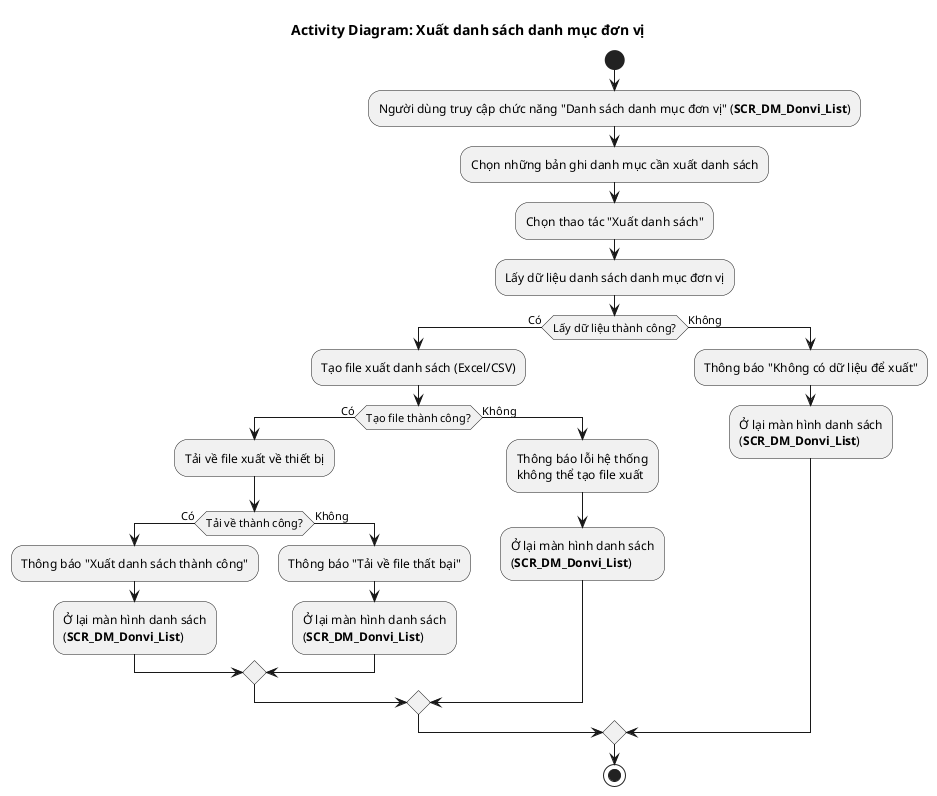 @startuml AD_DM_Donvi_Export
!pragma layout smetana
title Activity Diagram: Xuất danh sách danh mục đơn vị
start
:Người dùng truy cập chức năng "Danh sách danh mục đơn vị" (**SCR_DM_Donvi_List**);
:Chọn những bản ghi danh mục cần xuất danh sách;
:Chọn thao tác "Xuất danh sách";
:Lấy dữ liệu danh sách danh mục đơn vị;
if (Lấy dữ liệu thành công?) then (Có)
  :Tạo file xuất danh sách (Excel/CSV);
  if (Tạo file thành công?) then (Có)
    :Tải về file xuất về thiết bị;
    if (Tải về thành công?) then (Có)
      :Thông báo "Xuất danh sách thành công";
      :Ở lại màn hình danh sách\n(**SCR_DM_Donvi_List**);
    else (Không)
      :Thông báo "Tải về file thất bại";
      :Ở lại màn hình danh sách\n(**SCR_DM_Donvi_List**);
    endif
  else (Không)
    :Thông báo lỗi hệ thống\nkhông thể tạo file xuất;
    :Ở lại màn hình danh sách\n(**SCR_DM_Donvi_List**);
  endif
else (Không)
  :Thông báo "Không có dữ liệu để xuất";
  :Ở lại màn hình danh sách\n(**SCR_DM_Donvi_List**);
endif
stop
@enduml